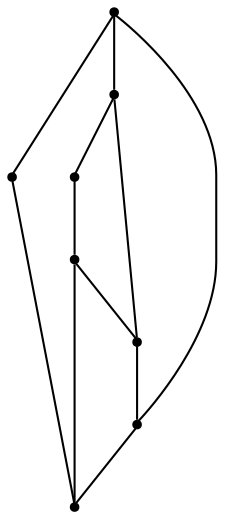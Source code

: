 graph {
  node [shape=point,comment="{\"directed\":false,\"doi\":\"10.1007/978-3-642-36763-2_13\",\"figure\":\"4\"}"]

  v0 [pos="1046.2761406857228,900.7593902128389"]
  v1 [pos="1182.920566437677,900.7426027979025"]
  v2 [pos="1114.6046364472409,900.7550661817189"]
  v3 [pos="978.8608742671174,900.767783920307"]
  v4 [pos="910.540808706452,900.7718535966553"]
  v5 [pos="773.8881436261174,900.7718535966553"]
  v6 [pos="705.5680144412945,900.7688331337406"]
  v7 [pos="842.2165439513994,900.7759232730035"]

  v0 -- v6 [id="-1",pos="1046.2761406857228,900.7593902128389 1046.7129523381955,994.5122698918534 970.382923484536,1070.8080185204358 876.2192341905386,1070.8080185204358 782.0554812723838,1070.8080185204358 705.712918459721,994.5122698918534 705.5680144412945,900.7688331337406"]
  v5 -- v7 [id="-3",pos="773.8881436261174,900.7718535966553 842.2165439513994,900.7759232730035 842.2165439513994,900.7759232730035 842.2165439513994,900.7759232730035"]
  v7 -- v4 [id="-4",pos="842.2165439513994,900.7759232730035 910.540808706452,900.7718535966553 910.540808706452,900.7718535966553 910.540808706452,900.7718535966553"]
  v4 -- v3 [id="-5",pos="910.540808706452,900.7718535966553 978.8608742671174,900.767783920307 978.8608742671174,900.767783920307 978.8608742671174,900.767783920307"]
  v3 -- v0 [id="-6",pos="978.8608742671174,900.767783920307 1046.2761406857228,900.7593902128389 1046.2761406857228,900.7593902128389 1046.2761406857228,900.7593902128389"]
  v0 -- v2 [id="-7",pos="1046.2761406857228,900.7593902128389 1114.6046364472409,900.7550661817189 1114.6046364472409,900.7550661817189 1114.6046364472409,900.7550661817189"]
  v2 -- v1 [id="-8",pos="1114.6046364472409,900.7550661817189 1182.920566437677,900.7426027979025 1182.920566437677,900.7426027979025 1182.920566437677,900.7426027979025"]
  v1 -- v7 [id="-10",pos="1182.920566437677,900.7426027979025 1183.1113116614936,806.2981324944635 1106.781282807834,729.9980598347611 1012.6175298896792,729.9980598347611 918.4496414012949,729.9980598347611 842.111277783019,806.2981324944635 842.2165439513994,900.7759232730035"]
  v2 -- v4 [id="-11",pos="1114.6046364472409,900.7550661817189 1114.907996429615,843.9416212963481 1069.1082739900016,798.1674278602771 1012.6175298896792,798.1674278602771 956.1143154545109,798.1674278602771 910.3145930148975,843.9416212963481 910.540808706452,900.7718535966553"]
  v3 -- v5 [id="-12",pos="978.8608742671174,900.767783920307 978.509637106317,956.8685267351971 932.7099146667035,1002.642720171268 876.2192341905386,1002.642720171268 819.7159561312129,1002.642720171268 773.9162973157569,956.8685267351971 773.8881436261174,900.7718535966553"]
  v6 -- v5 [id="-13",pos="705.5680144412945,900.7688331337406 773.8881436261174,900.7718535966553 773.8881436261174,900.7718535966553 773.8881436261174,900.7718535966553"]
}